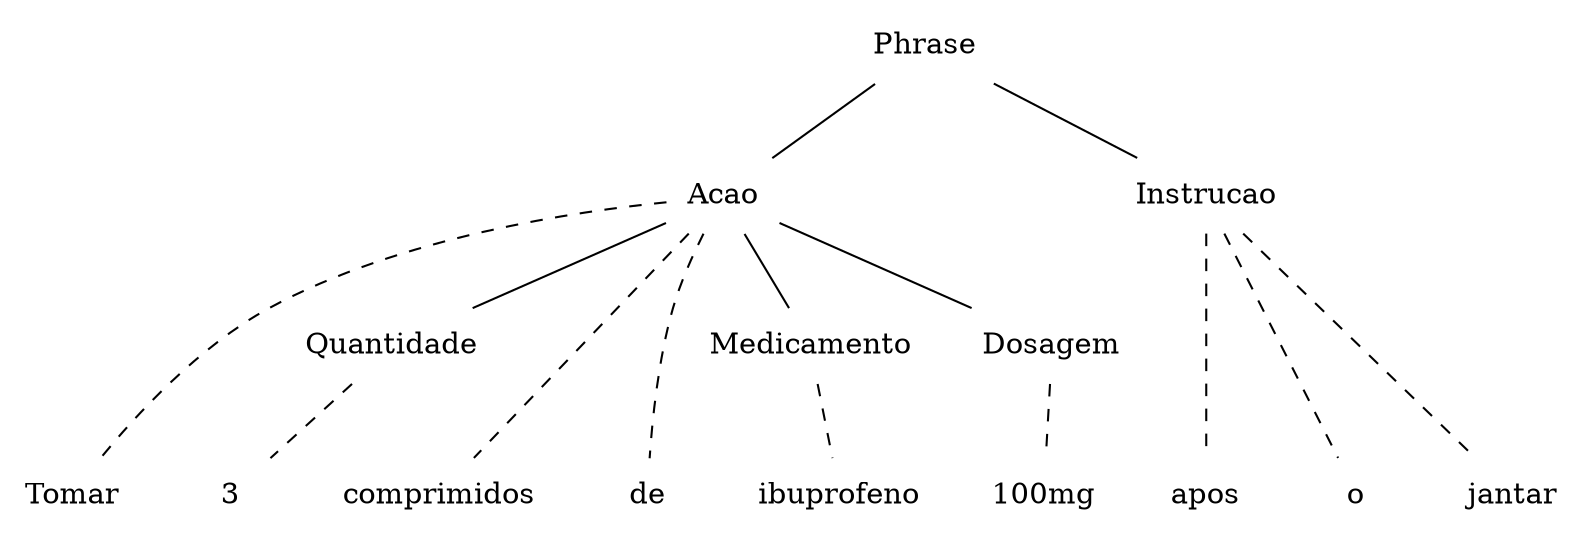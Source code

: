 graph {
edge[style="solid"]; node[shape="plaintext"]; 
subgraph {rank=same;
  n5[label="Phrase"]; 
}
 
subgraph {rank=same;
  n3[label="Acao"]; 
  n4[label="Instrucao"]; 
  edge[style="invis"]; 
  n3  --  n4 ;
}
n5 -- n3;
n5 -- n4;
 
subgraph {rank=same;
  n0[label="Quantidade"]; 
  n1[label="Medicamento"]; 
  n2[label="Dosagem"]; 
  edge[style="invis"]; 
  n0  --  n1  --  n2 ;
}
n3 -- n0;
n3 -- n1;
n3 -- n2;
 
edge[style="dashed"]; node[shape="plaintext"]; 
subgraph {rank=same;
  n100000[label="Tomar"]; 
  n100001[label="3"]; 
  n100002[label="comprimidos"]; 
  n100003[label="de"]; 
  n100004[label="ibuprofeno"]; 
  n100005[label="100mg"]; 
  n100006[label="apos"]; 
  n100007[label="o"]; 
  n100008[label="jantar"]; 
  edge[style="invis"]; 
  n100000  --  n100001  --  n100002  --  n100003  --  n100004  --  n100005  --  n100006  --  n100007  --  n100008 ;
}
n3 -- n100000;
n0 -- n100001;
n3 -- n100002;
n3 -- n100003;
n1 -- n100004;
n2 -- n100005;
n4 -- n100006;
n4 -- n100007;
n4 -- n100008;
 
}